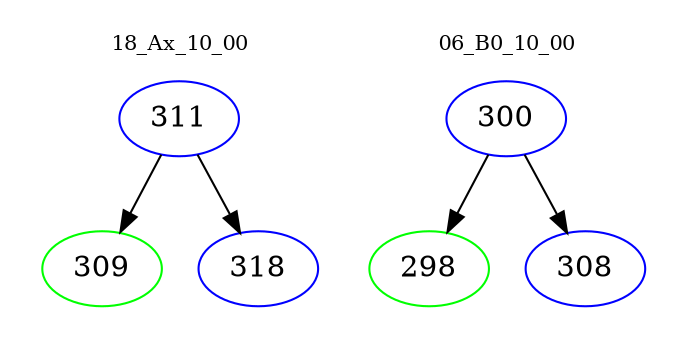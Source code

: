 digraph{
subgraph cluster_0 {
color = white
label = "18_Ax_10_00";
fontsize=10;
T0_311 [label="311", color="blue"]
T0_311 -> T0_309 [color="black"]
T0_309 [label="309", color="green"]
T0_311 -> T0_318 [color="black"]
T0_318 [label="318", color="blue"]
}
subgraph cluster_1 {
color = white
label = "06_B0_10_00";
fontsize=10;
T1_300 [label="300", color="blue"]
T1_300 -> T1_298 [color="black"]
T1_298 [label="298", color="green"]
T1_300 -> T1_308 [color="black"]
T1_308 [label="308", color="blue"]
}
}
